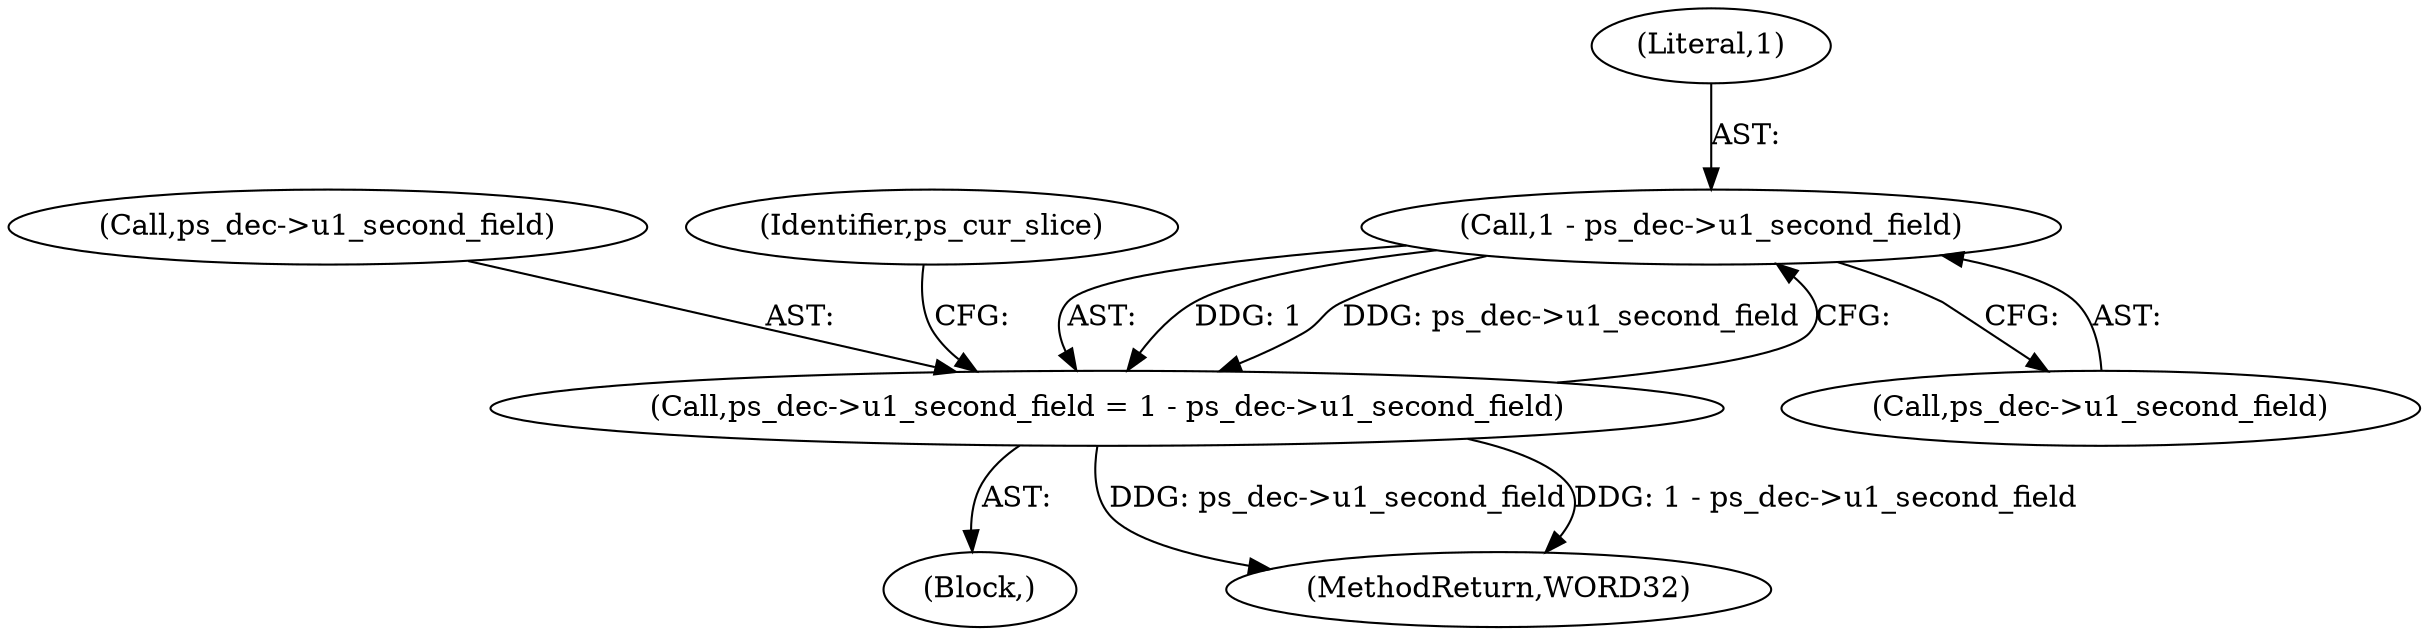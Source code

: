 digraph "0_Android_0b23c81c3dd9ec38f7e6806a3955fed1925541a0_2@pointer" {
"1001179" [label="(Call,1 - ps_dec->u1_second_field)"];
"1001175" [label="(Call,ps_dec->u1_second_field = 1 - ps_dec->u1_second_field)"];
"1001174" [label="(Block,)"];
"1002589" [label="(MethodReturn,WORD32)"];
"1001181" [label="(Call,ps_dec->u1_second_field)"];
"1001180" [label="(Literal,1)"];
"1001176" [label="(Call,ps_dec->u1_second_field)"];
"1001179" [label="(Call,1 - ps_dec->u1_second_field)"];
"1001175" [label="(Call,ps_dec->u1_second_field = 1 - ps_dec->u1_second_field)"];
"1001186" [label="(Identifier,ps_cur_slice)"];
"1001179" -> "1001175"  [label="AST: "];
"1001179" -> "1001181"  [label="CFG: "];
"1001180" -> "1001179"  [label="AST: "];
"1001181" -> "1001179"  [label="AST: "];
"1001175" -> "1001179"  [label="CFG: "];
"1001179" -> "1001175"  [label="DDG: 1"];
"1001179" -> "1001175"  [label="DDG: ps_dec->u1_second_field"];
"1001175" -> "1001174"  [label="AST: "];
"1001176" -> "1001175"  [label="AST: "];
"1001186" -> "1001175"  [label="CFG: "];
"1001175" -> "1002589"  [label="DDG: ps_dec->u1_second_field"];
"1001175" -> "1002589"  [label="DDG: 1 - ps_dec->u1_second_field"];
}
